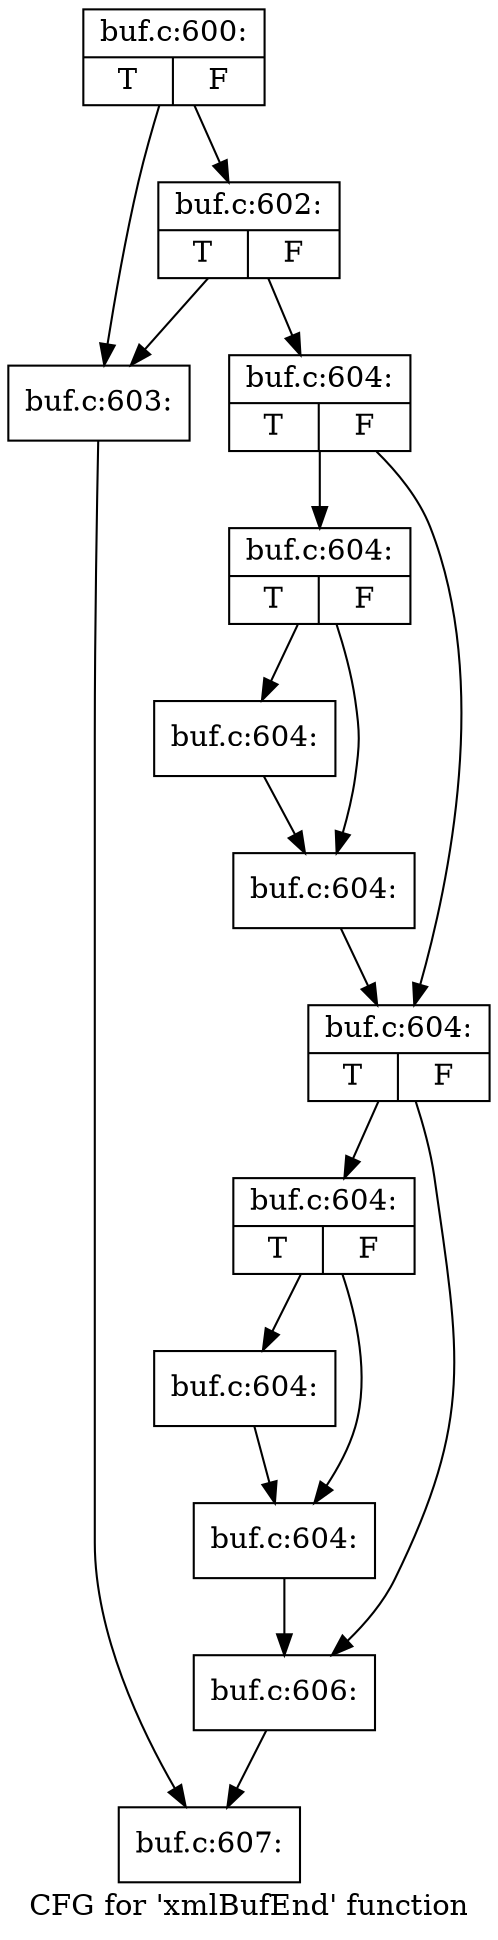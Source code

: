 digraph "CFG for 'xmlBufEnd' function" {
	label="CFG for 'xmlBufEnd' function";

	Node0x55a4f30 [shape=record,label="{buf.c:600:|{<s0>T|<s1>F}}"];
	Node0x55a4f30 -> Node0x55a47a0;
	Node0x55a4f30 -> Node0x55a4700;
	Node0x55a47a0 [shape=record,label="{buf.c:602:|{<s0>T|<s1>F}}"];
	Node0x55a47a0 -> Node0x55a4700;
	Node0x55a47a0 -> Node0x55a4750;
	Node0x55a4700 [shape=record,label="{buf.c:603:}"];
	Node0x55a4700 -> Node0x55a5260;
	Node0x55a4750 [shape=record,label="{buf.c:604:|{<s0>T|<s1>F}}"];
	Node0x55a4750 -> Node0x55a6cf0;
	Node0x55a4750 -> Node0x55a6d40;
	Node0x55a6cf0 [shape=record,label="{buf.c:604:|{<s0>T|<s1>F}}"];
	Node0x55a6cf0 -> Node0x55a72c0;
	Node0x55a6cf0 -> Node0x55a7310;
	Node0x55a72c0 [shape=record,label="{buf.c:604:}"];
	Node0x55a72c0 -> Node0x55a7310;
	Node0x55a7310 [shape=record,label="{buf.c:604:}"];
	Node0x55a7310 -> Node0x55a6d40;
	Node0x55a6d40 [shape=record,label="{buf.c:604:|{<s0>T|<s1>F}}"];
	Node0x55a6d40 -> Node0x55a79b0;
	Node0x55a6d40 -> Node0x55a7a00;
	Node0x55a79b0 [shape=record,label="{buf.c:604:|{<s0>T|<s1>F}}"];
	Node0x55a79b0 -> Node0x55a7f80;
	Node0x55a79b0 -> Node0x55a7fd0;
	Node0x55a7f80 [shape=record,label="{buf.c:604:}"];
	Node0x55a7f80 -> Node0x55a7fd0;
	Node0x55a7fd0 [shape=record,label="{buf.c:604:}"];
	Node0x55a7fd0 -> Node0x55a7a00;
	Node0x55a7a00 [shape=record,label="{buf.c:606:}"];
	Node0x55a7a00 -> Node0x55a5260;
	Node0x55a5260 [shape=record,label="{buf.c:607:}"];
}
